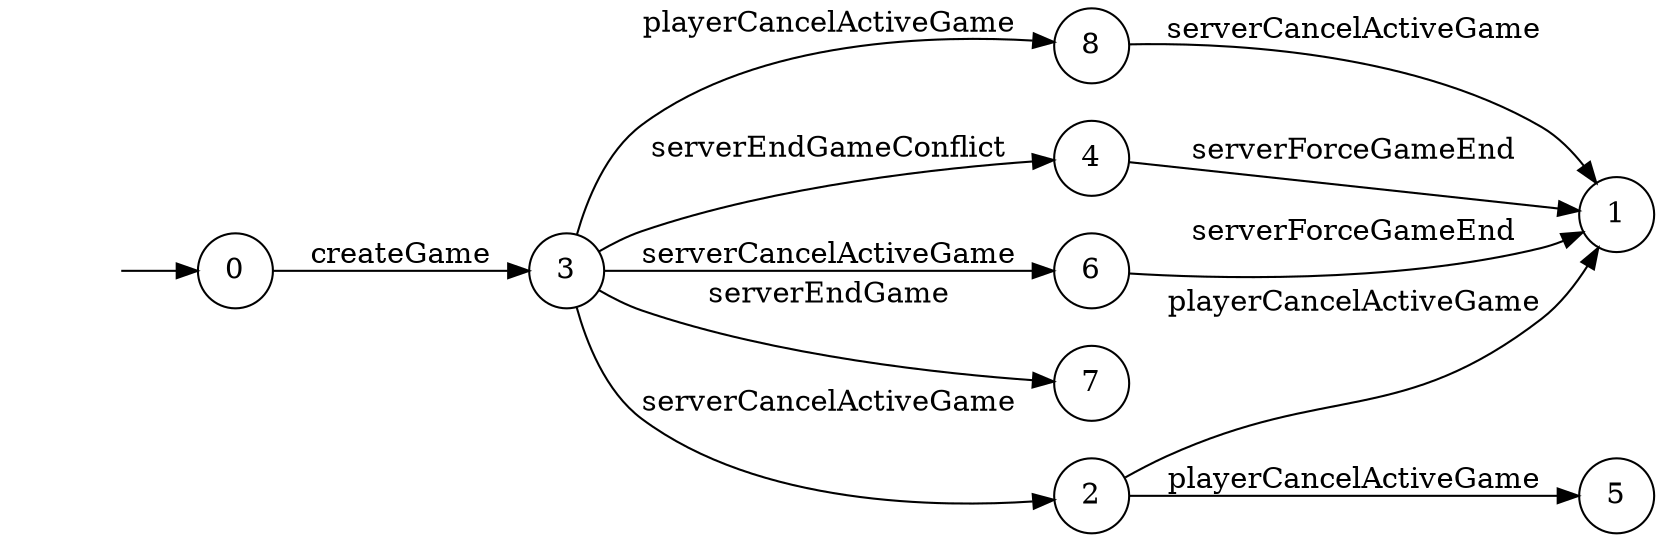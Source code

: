 digraph "./InvConPlus/Dapp-Automata-data/result/model/0xbf8b9092e809de87932b28ffaa00d520b04359aa/GameChannel/FSM-7" {
	graph [rankdir=LR]
	"" [label="" shape=plaintext]
	5 [label=5 shape=circle]
	8 [label=8 shape=circle]
	1 [label=1 shape=circle]
	4 [label=4 shape=circle]
	6 [label=6 shape=circle]
	7 [label=7 shape=circle]
	0 [label=0 shape=circle]
	3 [label=3 shape=circle]
	2 [label=2 shape=circle]
	"" -> 0 [label=""]
	0 -> 3 [label=createGame]
	3 -> 7 [label=serverEndGame]
	3 -> 8 [label=playerCancelActiveGame]
	3 -> 2 [label=serverCancelActiveGame]
	3 -> 6 [label=serverCancelActiveGame]
	3 -> 4 [label=serverEndGameConflict]
	4 -> 1 [label=serverForceGameEnd]
	6 -> 1 [label=serverForceGameEnd]
	2 -> 1 [label=playerCancelActiveGame]
	2 -> 5 [label=playerCancelActiveGame]
	8 -> 1 [label=serverCancelActiveGame]
}
